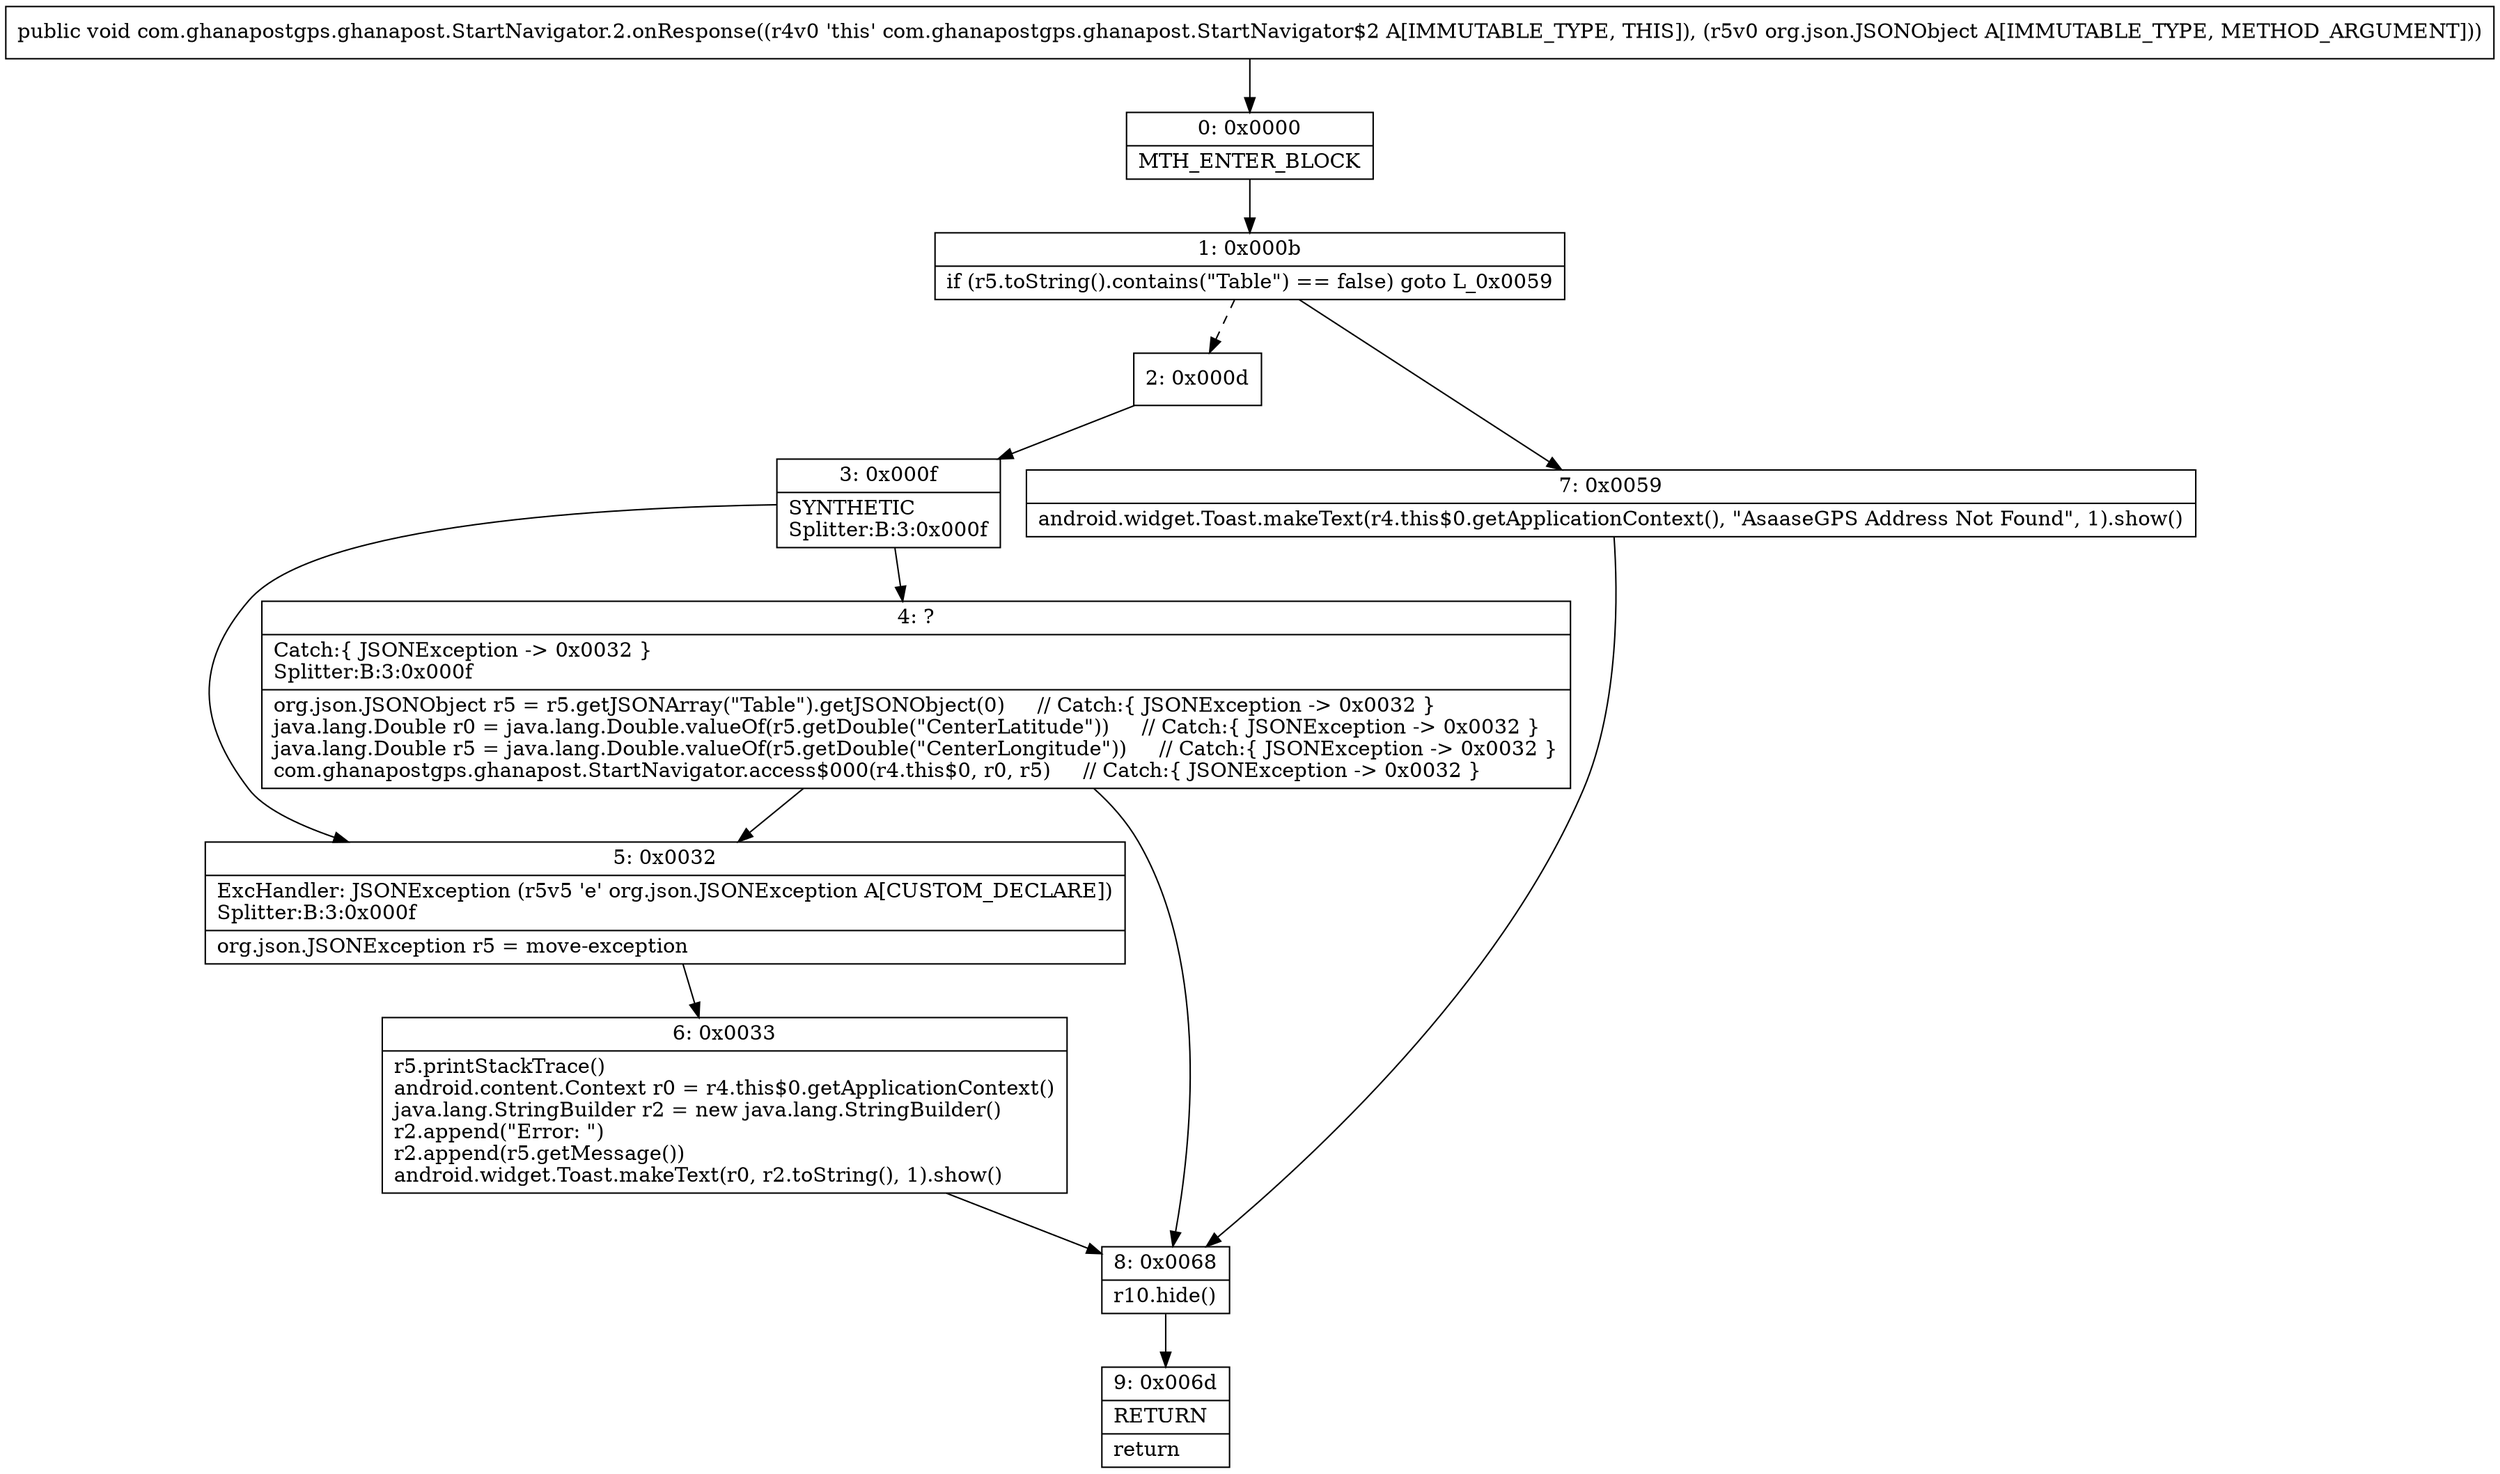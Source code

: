 digraph "CFG forcom.ghanapostgps.ghanapost.StartNavigator.2.onResponse(Lorg\/json\/JSONObject;)V" {
Node_0 [shape=record,label="{0\:\ 0x0000|MTH_ENTER_BLOCK\l}"];
Node_1 [shape=record,label="{1\:\ 0x000b|if (r5.toString().contains(\"Table\") == false) goto L_0x0059\l}"];
Node_2 [shape=record,label="{2\:\ 0x000d}"];
Node_3 [shape=record,label="{3\:\ 0x000f|SYNTHETIC\lSplitter:B:3:0x000f\l}"];
Node_4 [shape=record,label="{4\:\ ?|Catch:\{ JSONException \-\> 0x0032 \}\lSplitter:B:3:0x000f\l|org.json.JSONObject r5 = r5.getJSONArray(\"Table\").getJSONObject(0)     \/\/ Catch:\{ JSONException \-\> 0x0032 \}\ljava.lang.Double r0 = java.lang.Double.valueOf(r5.getDouble(\"CenterLatitude\"))     \/\/ Catch:\{ JSONException \-\> 0x0032 \}\ljava.lang.Double r5 = java.lang.Double.valueOf(r5.getDouble(\"CenterLongitude\"))     \/\/ Catch:\{ JSONException \-\> 0x0032 \}\lcom.ghanapostgps.ghanapost.StartNavigator.access$000(r4.this$0, r0, r5)     \/\/ Catch:\{ JSONException \-\> 0x0032 \}\l}"];
Node_5 [shape=record,label="{5\:\ 0x0032|ExcHandler: JSONException (r5v5 'e' org.json.JSONException A[CUSTOM_DECLARE])\lSplitter:B:3:0x000f\l|org.json.JSONException r5 = move\-exception\l}"];
Node_6 [shape=record,label="{6\:\ 0x0033|r5.printStackTrace()\landroid.content.Context r0 = r4.this$0.getApplicationContext()\ljava.lang.StringBuilder r2 = new java.lang.StringBuilder()\lr2.append(\"Error: \")\lr2.append(r5.getMessage())\landroid.widget.Toast.makeText(r0, r2.toString(), 1).show()\l}"];
Node_7 [shape=record,label="{7\:\ 0x0059|android.widget.Toast.makeText(r4.this$0.getApplicationContext(), \"AsaaseGPS Address Not Found\", 1).show()\l}"];
Node_8 [shape=record,label="{8\:\ 0x0068|r10.hide()\l}"];
Node_9 [shape=record,label="{9\:\ 0x006d|RETURN\l|return\l}"];
MethodNode[shape=record,label="{public void com.ghanapostgps.ghanapost.StartNavigator.2.onResponse((r4v0 'this' com.ghanapostgps.ghanapost.StartNavigator$2 A[IMMUTABLE_TYPE, THIS]), (r5v0 org.json.JSONObject A[IMMUTABLE_TYPE, METHOD_ARGUMENT])) }"];
MethodNode -> Node_0;
Node_0 -> Node_1;
Node_1 -> Node_2[style=dashed];
Node_1 -> Node_7;
Node_2 -> Node_3;
Node_3 -> Node_4;
Node_3 -> Node_5;
Node_4 -> Node_5;
Node_4 -> Node_8;
Node_5 -> Node_6;
Node_6 -> Node_8;
Node_7 -> Node_8;
Node_8 -> Node_9;
}

